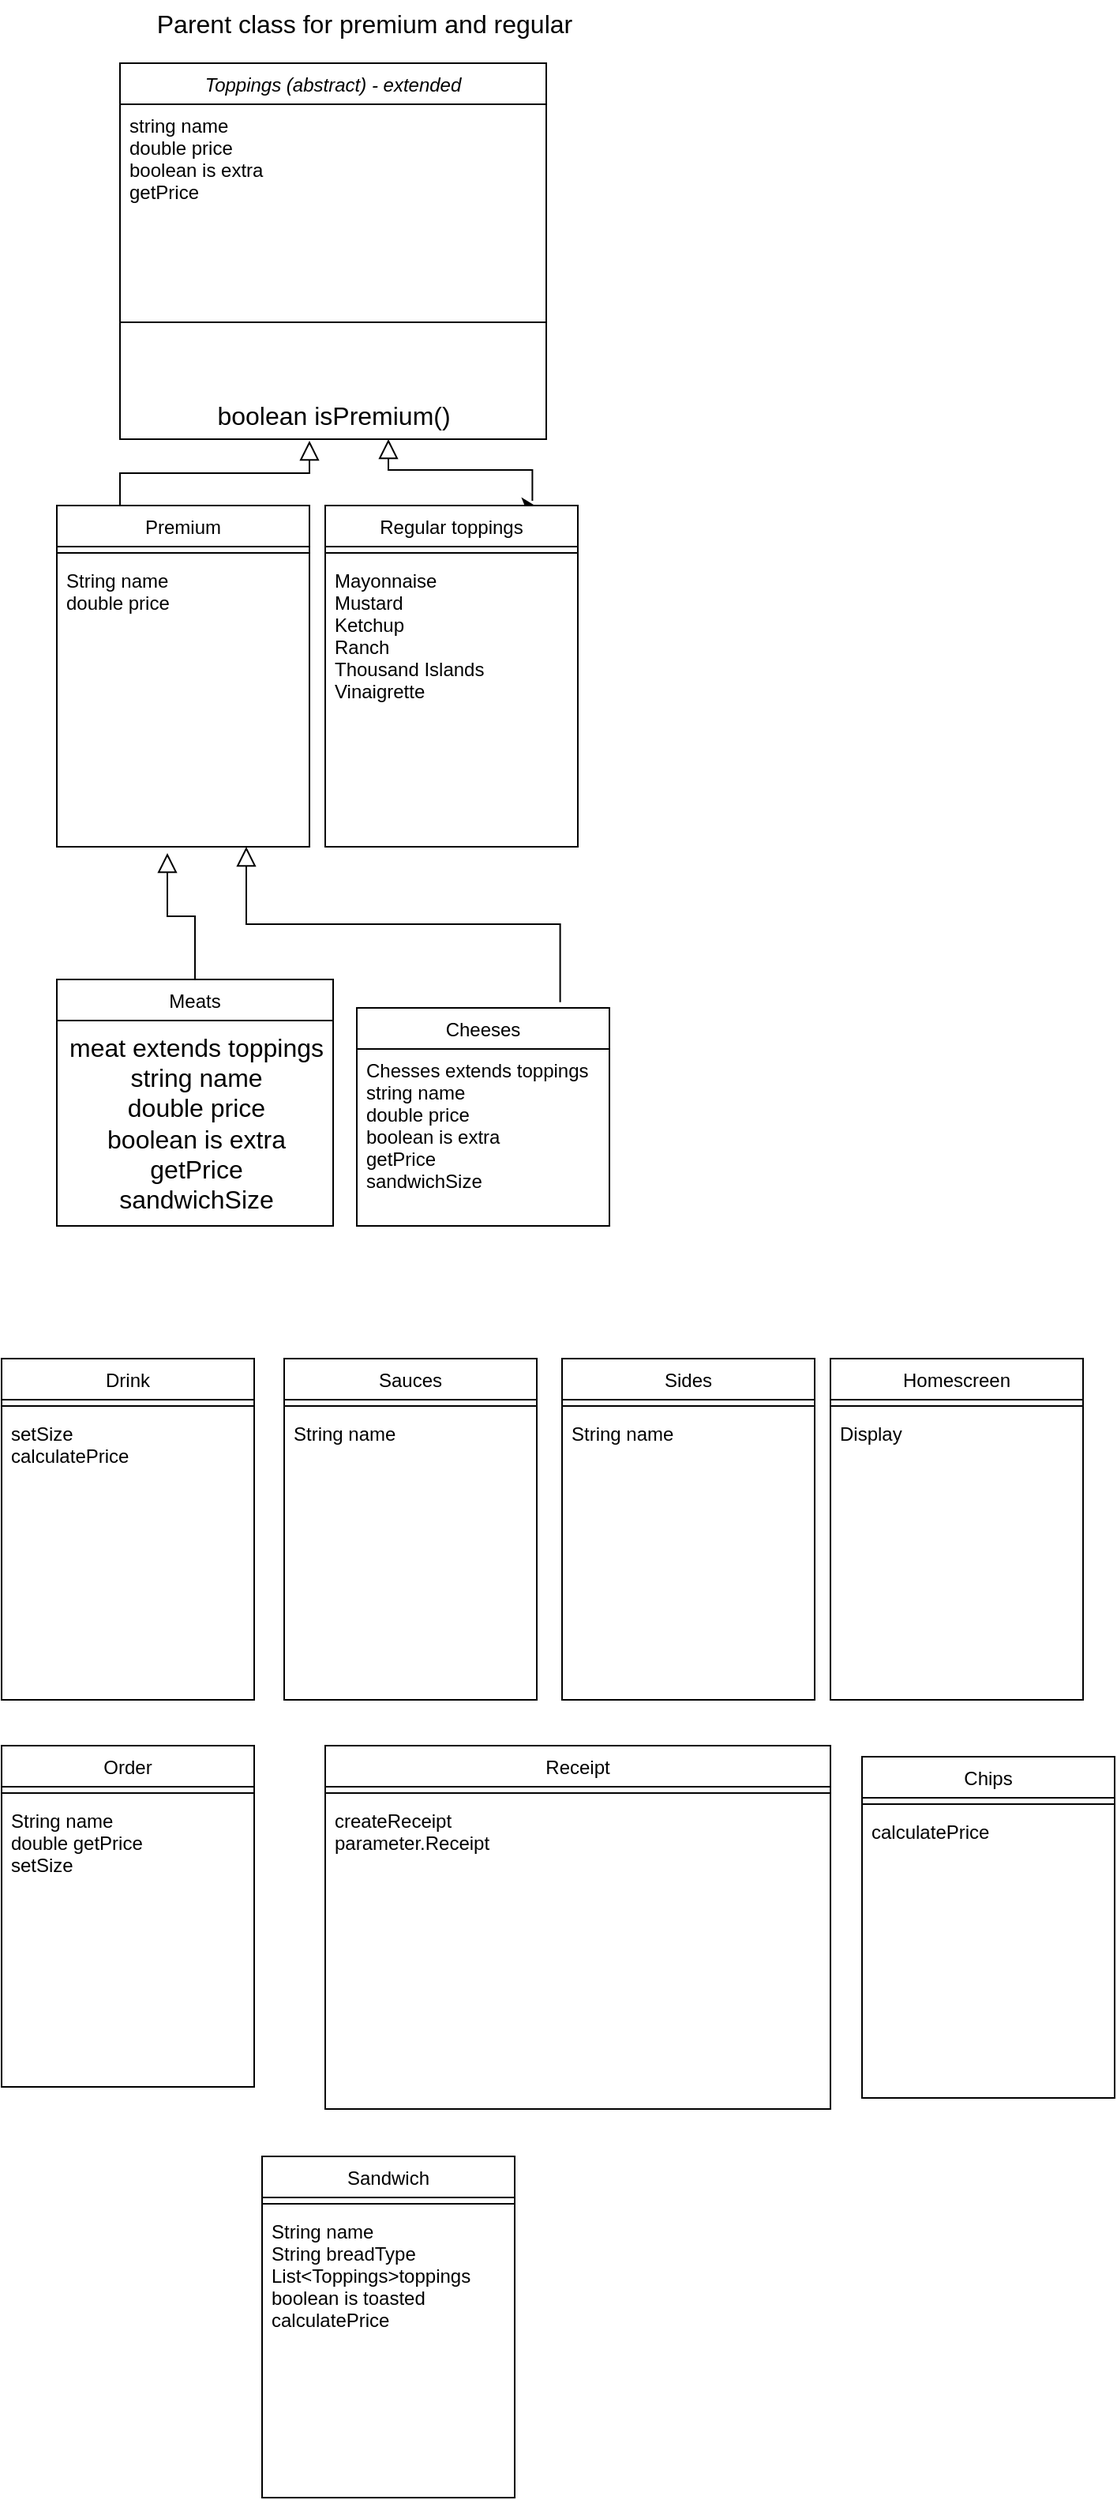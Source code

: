<mxfile version="24.4.6" type="device">
  <diagram id="C5RBs43oDa-KdzZeNtuy" name="Page-1">
    <mxGraphModel dx="1253" dy="650" grid="1" gridSize="10" guides="1" tooltips="1" connect="1" arrows="1" fold="1" page="1" pageScale="1" pageWidth="827" pageHeight="1169" math="0" shadow="0">
      <root>
        <mxCell id="WIyWlLk6GJQsqaUBKTNV-0" />
        <mxCell id="WIyWlLk6GJQsqaUBKTNV-1" parent="WIyWlLk6GJQsqaUBKTNV-0" />
        <mxCell id="zkfFHV4jXpPFQw0GAbJ--0" value="Toppings (abstract) - extended" style="swimlane;fontStyle=2;align=center;verticalAlign=top;childLayout=stackLayout;horizontal=1;startSize=26;horizontalStack=0;resizeParent=1;resizeLast=0;collapsible=1;marginBottom=0;rounded=0;shadow=0;strokeWidth=1;" parent="WIyWlLk6GJQsqaUBKTNV-1" vertex="1">
          <mxGeometry x="150" y="50" width="270" height="238" as="geometry">
            <mxRectangle x="230" y="140" width="160" height="26" as="alternateBounds" />
          </mxGeometry>
        </mxCell>
        <mxCell id="zkfFHV4jXpPFQw0GAbJ--1" value="string name&#xa;double price&#xa;boolean is extra&#xa;getPrice" style="text;align=left;verticalAlign=top;spacingLeft=4;spacingRight=4;overflow=hidden;rotatable=0;points=[[0,0.5],[1,0.5]];portConstraint=eastwest;" parent="zkfFHV4jXpPFQw0GAbJ--0" vertex="1">
          <mxGeometry y="26" width="270" height="94" as="geometry" />
        </mxCell>
        <mxCell id="zkfFHV4jXpPFQw0GAbJ--4" value="" style="line;html=1;strokeWidth=1;align=left;verticalAlign=middle;spacingTop=-1;spacingLeft=3;spacingRight=3;rotatable=0;labelPosition=right;points=[];portConstraint=eastwest;" parent="zkfFHV4jXpPFQw0GAbJ--0" vertex="1">
          <mxGeometry y="120" width="270" height="88" as="geometry" />
        </mxCell>
        <mxCell id="bIbcVu_12GDXo42KcuEX-19" value="boolean isPremium()" style="text;html=1;align=center;verticalAlign=middle;resizable=0;points=[];autosize=1;strokeColor=none;fillColor=none;fontSize=16;" vertex="1" parent="zkfFHV4jXpPFQw0GAbJ--0">
          <mxGeometry y="208" width="270" height="30" as="geometry" />
        </mxCell>
        <mxCell id="zkfFHV4jXpPFQw0GAbJ--6" value="Meats" style="swimlane;fontStyle=0;align=center;verticalAlign=top;childLayout=stackLayout;horizontal=1;startSize=26;horizontalStack=0;resizeParent=1;resizeLast=0;collapsible=1;marginBottom=0;rounded=0;shadow=0;strokeWidth=1;" parent="WIyWlLk6GJQsqaUBKTNV-1" vertex="1">
          <mxGeometry x="110" y="630" width="175" height="156" as="geometry">
            <mxRectangle x="130" y="380" width="160" height="26" as="alternateBounds" />
          </mxGeometry>
        </mxCell>
        <mxCell id="bIbcVu_12GDXo42KcuEX-58" value="meat extends toppings&lt;div&gt;string name&lt;/div&gt;&lt;div&gt;double price&lt;/div&gt;&lt;div&gt;boolean is extra&lt;/div&gt;&lt;div&gt;getPrice&lt;/div&gt;&lt;div&gt;sandwichSize&lt;/div&gt;" style="text;html=1;align=center;verticalAlign=middle;resizable=0;points=[];autosize=1;strokeColor=none;fillColor=none;fontSize=16;" vertex="1" parent="zkfFHV4jXpPFQw0GAbJ--6">
          <mxGeometry y="26" width="175" height="130" as="geometry" />
        </mxCell>
        <mxCell id="zkfFHV4jXpPFQw0GAbJ--12" value="" style="endArrow=block;endSize=10;endFill=0;shadow=0;strokeWidth=1;rounded=0;curved=0;edgeStyle=elbowEdgeStyle;elbow=vertical;" parent="WIyWlLk6GJQsqaUBKTNV-1" source="zkfFHV4jXpPFQw0GAbJ--6" edge="1">
          <mxGeometry width="160" relative="1" as="geometry">
            <mxPoint x="200" y="203" as="sourcePoint" />
            <mxPoint x="180" y="550" as="targetPoint" />
          </mxGeometry>
        </mxCell>
        <mxCell id="zkfFHV4jXpPFQw0GAbJ--13" value="Cheeses" style="swimlane;fontStyle=0;align=center;verticalAlign=top;childLayout=stackLayout;horizontal=1;startSize=26;horizontalStack=0;resizeParent=1;resizeLast=0;collapsible=1;marginBottom=0;rounded=0;shadow=0;strokeWidth=1;" parent="WIyWlLk6GJQsqaUBKTNV-1" vertex="1">
          <mxGeometry x="300" y="648" width="160" height="138" as="geometry">
            <mxRectangle x="340" y="380" width="170" height="26" as="alternateBounds" />
          </mxGeometry>
        </mxCell>
        <mxCell id="zkfFHV4jXpPFQw0GAbJ--14" value="Chesses extends toppings&#xa;string name&#xa;double price&#xa;boolean is extra&#xa;getPrice&#xa;sandwichSize" style="text;align=left;verticalAlign=top;spacingLeft=4;spacingRight=4;overflow=hidden;rotatable=0;points=[[0,0.5],[1,0.5]];portConstraint=eastwest;" parent="zkfFHV4jXpPFQw0GAbJ--13" vertex="1">
          <mxGeometry y="26" width="160" height="104" as="geometry" />
        </mxCell>
        <mxCell id="zkfFHV4jXpPFQw0GAbJ--16" value="" style="endArrow=block;endSize=10;endFill=0;shadow=0;strokeWidth=1;rounded=0;curved=0;edgeStyle=elbowEdgeStyle;elbow=vertical;exitX=0.805;exitY=-0.026;exitDx=0;exitDy=0;exitPerimeter=0;entryX=0.75;entryY=1;entryDx=0;entryDy=0;" parent="WIyWlLk6GJQsqaUBKTNV-1" source="zkfFHV4jXpPFQw0GAbJ--13" target="bIbcVu_12GDXo42KcuEX-33" edge="1">
          <mxGeometry width="160" relative="1" as="geometry">
            <mxPoint x="750" y="340" as="sourcePoint" />
            <mxPoint x="420" y="290" as="targetPoint" />
          </mxGeometry>
        </mxCell>
        <mxCell id="bIbcVu_12GDXo42KcuEX-2" style="edgeStyle=none;curved=1;rounded=0;orthogonalLoop=1;jettySize=auto;html=1;exitX=0.75;exitY=0;exitDx=0;exitDy=0;entryX=0.843;entryY=0.006;entryDx=0;entryDy=0;entryPerimeter=0;fontSize=12;startSize=8;endSize=8;" edge="1" parent="WIyWlLk6GJQsqaUBKTNV-1" source="zkfFHV4jXpPFQw0GAbJ--17" target="zkfFHV4jXpPFQw0GAbJ--17">
          <mxGeometry relative="1" as="geometry" />
        </mxCell>
        <mxCell id="zkfFHV4jXpPFQw0GAbJ--17" value="Regular toppings" style="swimlane;fontStyle=0;align=center;verticalAlign=top;childLayout=stackLayout;horizontal=1;startSize=26;horizontalStack=0;resizeParent=1;resizeLast=0;collapsible=1;marginBottom=0;rounded=0;shadow=0;strokeWidth=1;" parent="WIyWlLk6GJQsqaUBKTNV-1" vertex="1">
          <mxGeometry x="280" y="330" width="160" height="216" as="geometry">
            <mxRectangle x="450" y="90" width="160" height="26" as="alternateBounds" />
          </mxGeometry>
        </mxCell>
        <mxCell id="zkfFHV4jXpPFQw0GAbJ--23" value="" style="line;html=1;strokeWidth=1;align=left;verticalAlign=middle;spacingTop=-1;spacingLeft=3;spacingRight=3;rotatable=0;labelPosition=right;points=[];portConstraint=eastwest;" parent="zkfFHV4jXpPFQw0GAbJ--17" vertex="1">
          <mxGeometry y="26" width="160" height="8" as="geometry" />
        </mxCell>
        <mxCell id="bIbcVu_12GDXo42KcuEX-14" value="Mayonnaise&#xa;Mustard&#xa;Ketchup&#xa;Ranch&#xa;Thousand Islands&#xa;Vinaigrette&#xa;&#xa;" style="text;align=left;verticalAlign=top;spacingLeft=4;spacingRight=4;overflow=hidden;rotatable=0;points=[[0,0.5],[1,0.5]];portConstraint=eastwest;" vertex="1" parent="zkfFHV4jXpPFQw0GAbJ--17">
          <mxGeometry y="34" width="160" height="94" as="geometry" />
        </mxCell>
        <mxCell id="bIbcVu_12GDXo42KcuEX-15" value="Sandwich" style="swimlane;fontStyle=0;align=center;verticalAlign=top;childLayout=stackLayout;horizontal=1;startSize=26;horizontalStack=0;resizeParent=1;resizeLast=0;collapsible=1;marginBottom=0;rounded=0;shadow=0;strokeWidth=1;" vertex="1" parent="WIyWlLk6GJQsqaUBKTNV-1">
          <mxGeometry x="240" y="1375" width="160" height="216" as="geometry">
            <mxRectangle x="450" y="90" width="160" height="26" as="alternateBounds" />
          </mxGeometry>
        </mxCell>
        <mxCell id="bIbcVu_12GDXo42KcuEX-16" value="" style="line;html=1;strokeWidth=1;align=left;verticalAlign=middle;spacingTop=-1;spacingLeft=3;spacingRight=3;rotatable=0;labelPosition=right;points=[];portConstraint=eastwest;" vertex="1" parent="bIbcVu_12GDXo42KcuEX-15">
          <mxGeometry y="26" width="160" height="8" as="geometry" />
        </mxCell>
        <mxCell id="bIbcVu_12GDXo42KcuEX-18" value="String name&#xa;String breadType&#xa;List&lt;Toppings&gt;toppings&#xa;boolean is toasted&#xa;calculatePrice" style="text;align=left;verticalAlign=top;spacingLeft=4;spacingRight=4;overflow=hidden;rotatable=0;points=[[0,0.5],[1,0.5]];portConstraint=eastwest;" vertex="1" parent="bIbcVu_12GDXo42KcuEX-15">
          <mxGeometry y="34" width="160" height="94" as="geometry" />
        </mxCell>
        <mxCell id="bIbcVu_12GDXo42KcuEX-20" value="Sauces" style="swimlane;fontStyle=0;align=center;verticalAlign=top;childLayout=stackLayout;horizontal=1;startSize=26;horizontalStack=0;resizeParent=1;resizeLast=0;collapsible=1;marginBottom=0;rounded=0;shadow=0;strokeWidth=1;" vertex="1" parent="WIyWlLk6GJQsqaUBKTNV-1">
          <mxGeometry x="254" y="870" width="160" height="216" as="geometry">
            <mxRectangle x="450" y="90" width="160" height="26" as="alternateBounds" />
          </mxGeometry>
        </mxCell>
        <mxCell id="bIbcVu_12GDXo42KcuEX-21" value="" style="line;html=1;strokeWidth=1;align=left;verticalAlign=middle;spacingTop=-1;spacingLeft=3;spacingRight=3;rotatable=0;labelPosition=right;points=[];portConstraint=eastwest;" vertex="1" parent="bIbcVu_12GDXo42KcuEX-20">
          <mxGeometry y="26" width="160" height="8" as="geometry" />
        </mxCell>
        <mxCell id="bIbcVu_12GDXo42KcuEX-23" value="String name" style="text;align=left;verticalAlign=top;spacingLeft=4;spacingRight=4;overflow=hidden;rotatable=0;points=[[0,0.5],[1,0.5]];portConstraint=eastwest;" vertex="1" parent="bIbcVu_12GDXo42KcuEX-20">
          <mxGeometry y="34" width="160" height="94" as="geometry" />
        </mxCell>
        <mxCell id="bIbcVu_12GDXo42KcuEX-24" value="Sides" style="swimlane;fontStyle=0;align=center;verticalAlign=top;childLayout=stackLayout;horizontal=1;startSize=26;horizontalStack=0;resizeParent=1;resizeLast=0;collapsible=1;marginBottom=0;rounded=0;shadow=0;strokeWidth=1;" vertex="1" parent="WIyWlLk6GJQsqaUBKTNV-1">
          <mxGeometry x="430" y="870" width="160" height="216" as="geometry">
            <mxRectangle x="450" y="90" width="160" height="26" as="alternateBounds" />
          </mxGeometry>
        </mxCell>
        <mxCell id="bIbcVu_12GDXo42KcuEX-25" value="" style="line;html=1;strokeWidth=1;align=left;verticalAlign=middle;spacingTop=-1;spacingLeft=3;spacingRight=3;rotatable=0;labelPosition=right;points=[];portConstraint=eastwest;" vertex="1" parent="bIbcVu_12GDXo42KcuEX-24">
          <mxGeometry y="26" width="160" height="8" as="geometry" />
        </mxCell>
        <mxCell id="bIbcVu_12GDXo42KcuEX-26" value="String name" style="text;align=left;verticalAlign=top;spacingLeft=4;spacingRight=4;overflow=hidden;rotatable=0;points=[[0,0.5],[1,0.5]];portConstraint=eastwest;" vertex="1" parent="bIbcVu_12GDXo42KcuEX-24">
          <mxGeometry y="34" width="160" height="94" as="geometry" />
        </mxCell>
        <mxCell id="bIbcVu_12GDXo42KcuEX-27" value="Homescreen" style="swimlane;fontStyle=0;align=center;verticalAlign=top;childLayout=stackLayout;horizontal=1;startSize=26;horizontalStack=0;resizeParent=1;resizeLast=0;collapsible=1;marginBottom=0;rounded=0;shadow=0;strokeWidth=1;" vertex="1" parent="WIyWlLk6GJQsqaUBKTNV-1">
          <mxGeometry x="600" y="870" width="160" height="216" as="geometry">
            <mxRectangle x="450" y="90" width="160" height="26" as="alternateBounds" />
          </mxGeometry>
        </mxCell>
        <mxCell id="bIbcVu_12GDXo42KcuEX-28" value="" style="line;html=1;strokeWidth=1;align=left;verticalAlign=middle;spacingTop=-1;spacingLeft=3;spacingRight=3;rotatable=0;labelPosition=right;points=[];portConstraint=eastwest;" vertex="1" parent="bIbcVu_12GDXo42KcuEX-27">
          <mxGeometry y="26" width="160" height="8" as="geometry" />
        </mxCell>
        <mxCell id="bIbcVu_12GDXo42KcuEX-29" value="Display" style="text;align=left;verticalAlign=top;spacingLeft=4;spacingRight=4;overflow=hidden;rotatable=0;points=[[0,0.5],[1,0.5]];portConstraint=eastwest;" vertex="1" parent="bIbcVu_12GDXo42KcuEX-27">
          <mxGeometry y="34" width="160" height="94" as="geometry" />
        </mxCell>
        <mxCell id="bIbcVu_12GDXo42KcuEX-30" value="Chips" style="swimlane;fontStyle=0;align=center;verticalAlign=top;childLayout=stackLayout;horizontal=1;startSize=26;horizontalStack=0;resizeParent=1;resizeLast=0;collapsible=1;marginBottom=0;rounded=0;shadow=0;strokeWidth=1;" vertex="1" parent="WIyWlLk6GJQsqaUBKTNV-1">
          <mxGeometry x="620" y="1122" width="160" height="216" as="geometry">
            <mxRectangle x="450" y="90" width="160" height="26" as="alternateBounds" />
          </mxGeometry>
        </mxCell>
        <mxCell id="bIbcVu_12GDXo42KcuEX-31" value="" style="line;html=1;strokeWidth=1;align=left;verticalAlign=middle;spacingTop=-1;spacingLeft=3;spacingRight=3;rotatable=0;labelPosition=right;points=[];portConstraint=eastwest;" vertex="1" parent="bIbcVu_12GDXo42KcuEX-30">
          <mxGeometry y="26" width="160" height="8" as="geometry" />
        </mxCell>
        <mxCell id="bIbcVu_12GDXo42KcuEX-32" value="calculatePrice" style="text;align=left;verticalAlign=top;spacingLeft=4;spacingRight=4;overflow=hidden;rotatable=0;points=[[0,0.5],[1,0.5]];portConstraint=eastwest;" vertex="1" parent="bIbcVu_12GDXo42KcuEX-30">
          <mxGeometry y="34" width="160" height="94" as="geometry" />
        </mxCell>
        <mxCell id="bIbcVu_12GDXo42KcuEX-33" value="Premium" style="swimlane;fontStyle=0;align=center;verticalAlign=top;childLayout=stackLayout;horizontal=1;startSize=26;horizontalStack=0;resizeParent=1;resizeLast=0;collapsible=1;marginBottom=0;rounded=0;shadow=0;strokeWidth=1;" vertex="1" parent="WIyWlLk6GJQsqaUBKTNV-1">
          <mxGeometry x="110" y="330" width="160" height="216" as="geometry">
            <mxRectangle x="450" y="90" width="160" height="26" as="alternateBounds" />
          </mxGeometry>
        </mxCell>
        <mxCell id="bIbcVu_12GDXo42KcuEX-34" value="" style="line;html=1;strokeWidth=1;align=left;verticalAlign=middle;spacingTop=-1;spacingLeft=3;spacingRight=3;rotatable=0;labelPosition=right;points=[];portConstraint=eastwest;" vertex="1" parent="bIbcVu_12GDXo42KcuEX-33">
          <mxGeometry y="26" width="160" height="8" as="geometry" />
        </mxCell>
        <mxCell id="bIbcVu_12GDXo42KcuEX-35" value="String name&#xa;double price" style="text;align=left;verticalAlign=top;spacingLeft=4;spacingRight=4;overflow=hidden;rotatable=0;points=[[0,0.5],[1,0.5]];portConstraint=eastwest;" vertex="1" parent="bIbcVu_12GDXo42KcuEX-33">
          <mxGeometry y="34" width="160" height="94" as="geometry" />
        </mxCell>
        <mxCell id="bIbcVu_12GDXo42KcuEX-40" value="Receipt" style="swimlane;fontStyle=0;align=center;verticalAlign=top;childLayout=stackLayout;horizontal=1;startSize=26;horizontalStack=0;resizeParent=1;resizeLast=0;collapsible=1;marginBottom=0;rounded=0;shadow=0;strokeWidth=1;" vertex="1" parent="WIyWlLk6GJQsqaUBKTNV-1">
          <mxGeometry x="280" y="1115" width="320" height="230" as="geometry">
            <mxRectangle x="450" y="90" width="160" height="26" as="alternateBounds" />
          </mxGeometry>
        </mxCell>
        <mxCell id="bIbcVu_12GDXo42KcuEX-41" value="" style="line;html=1;strokeWidth=1;align=left;verticalAlign=middle;spacingTop=-1;spacingLeft=3;spacingRight=3;rotatable=0;labelPosition=right;points=[];portConstraint=eastwest;" vertex="1" parent="bIbcVu_12GDXo42KcuEX-40">
          <mxGeometry y="26" width="320" height="8" as="geometry" />
        </mxCell>
        <mxCell id="bIbcVu_12GDXo42KcuEX-42" value="createReceipt&#xa;parameter.Receipt" style="text;align=left;verticalAlign=top;spacingLeft=4;spacingRight=4;overflow=hidden;rotatable=0;points=[[0,0.5],[1,0.5]];portConstraint=eastwest;" vertex="1" parent="bIbcVu_12GDXo42KcuEX-40">
          <mxGeometry y="34" width="320" height="196" as="geometry" />
        </mxCell>
        <mxCell id="bIbcVu_12GDXo42KcuEX-47" value="Drink" style="swimlane;fontStyle=0;align=center;verticalAlign=top;childLayout=stackLayout;horizontal=1;startSize=26;horizontalStack=0;resizeParent=1;resizeLast=0;collapsible=1;marginBottom=0;rounded=0;shadow=0;strokeWidth=1;" vertex="1" parent="WIyWlLk6GJQsqaUBKTNV-1">
          <mxGeometry x="75" y="870" width="160" height="216" as="geometry">
            <mxRectangle x="450" y="90" width="160" height="26" as="alternateBounds" />
          </mxGeometry>
        </mxCell>
        <mxCell id="bIbcVu_12GDXo42KcuEX-48" value="" style="line;html=1;strokeWidth=1;align=left;verticalAlign=middle;spacingTop=-1;spacingLeft=3;spacingRight=3;rotatable=0;labelPosition=right;points=[];portConstraint=eastwest;" vertex="1" parent="bIbcVu_12GDXo42KcuEX-47">
          <mxGeometry y="26" width="160" height="8" as="geometry" />
        </mxCell>
        <mxCell id="bIbcVu_12GDXo42KcuEX-49" value="setSize&#xa;calculatePrice" style="text;align=left;verticalAlign=top;spacingLeft=4;spacingRight=4;overflow=hidden;rotatable=0;points=[[0,0.5],[1,0.5]];portConstraint=eastwest;" vertex="1" parent="bIbcVu_12GDXo42KcuEX-47">
          <mxGeometry y="34" width="160" height="94" as="geometry" />
        </mxCell>
        <mxCell id="bIbcVu_12GDXo42KcuEX-50" value="Order" style="swimlane;fontStyle=0;align=center;verticalAlign=top;childLayout=stackLayout;horizontal=1;startSize=26;horizontalStack=0;resizeParent=1;resizeLast=0;collapsible=1;marginBottom=0;rounded=0;shadow=0;strokeWidth=1;" vertex="1" parent="WIyWlLk6GJQsqaUBKTNV-1">
          <mxGeometry x="75" y="1115" width="160" height="216" as="geometry">
            <mxRectangle x="450" y="90" width="160" height="26" as="alternateBounds" />
          </mxGeometry>
        </mxCell>
        <mxCell id="bIbcVu_12GDXo42KcuEX-51" value="" style="line;html=1;strokeWidth=1;align=left;verticalAlign=middle;spacingTop=-1;spacingLeft=3;spacingRight=3;rotatable=0;labelPosition=right;points=[];portConstraint=eastwest;" vertex="1" parent="bIbcVu_12GDXo42KcuEX-50">
          <mxGeometry y="26" width="160" height="8" as="geometry" />
        </mxCell>
        <mxCell id="bIbcVu_12GDXo42KcuEX-52" value="String name&#xa;double getPrice&#xa;setSize" style="text;align=left;verticalAlign=top;spacingLeft=4;spacingRight=4;overflow=hidden;rotatable=0;points=[[0,0.5],[1,0.5]];portConstraint=eastwest;" vertex="1" parent="bIbcVu_12GDXo42KcuEX-50">
          <mxGeometry y="34" width="160" height="94" as="geometry" />
        </mxCell>
        <mxCell id="bIbcVu_12GDXo42KcuEX-53" value="Parent class for premium and regular" style="text;strokeColor=none;fillColor=none;html=1;align=center;verticalAlign=middle;whiteSpace=wrap;rounded=0;fontSize=16;" vertex="1" parent="WIyWlLk6GJQsqaUBKTNV-1">
          <mxGeometry x="160" y="10" width="290" height="30" as="geometry" />
        </mxCell>
        <mxCell id="bIbcVu_12GDXo42KcuEX-56" value="" style="endArrow=block;endSize=10;endFill=0;shadow=0;strokeWidth=1;rounded=0;curved=0;edgeStyle=elbowEdgeStyle;elbow=vertical;exitX=0.25;exitY=0;exitDx=0;exitDy=0;" edge="1" parent="WIyWlLk6GJQsqaUBKTNV-1" source="bIbcVu_12GDXo42KcuEX-33">
          <mxGeometry width="160" relative="1" as="geometry">
            <mxPoint x="145" y="320" as="sourcePoint" />
            <mxPoint x="270" y="289" as="targetPoint" />
          </mxGeometry>
        </mxCell>
        <mxCell id="bIbcVu_12GDXo42KcuEX-57" value="" style="endArrow=block;endSize=10;endFill=0;shadow=0;strokeWidth=1;rounded=0;curved=0;edgeStyle=elbowEdgeStyle;elbow=vertical;exitX=0.82;exitY=-0.014;exitDx=0;exitDy=0;exitPerimeter=0;" edge="1" parent="WIyWlLk6GJQsqaUBKTNV-1" source="zkfFHV4jXpPFQw0GAbJ--17">
          <mxGeometry width="160" relative="1" as="geometry">
            <mxPoint x="416" y="339" as="sourcePoint" />
            <mxPoint x="320" y="288" as="targetPoint" />
          </mxGeometry>
        </mxCell>
      </root>
    </mxGraphModel>
  </diagram>
</mxfile>
